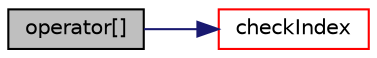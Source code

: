 digraph "operator[]"
{
  bgcolor="transparent";
  edge [fontname="Helvetica",fontsize="10",labelfontname="Helvetica",labelfontsize="10"];
  node [fontname="Helvetica",fontsize="10",shape=record];
  rankdir="LR";
  Node1 [label="operator[]",height=0.2,width=0.4,color="black", fillcolor="grey75", style="filled", fontcolor="black"];
  Node1 -> Node2 [color="midnightblue",fontsize="10",style="solid",fontname="Helvetica"];
  Node2 [label="checkIndex",height=0.2,width=0.4,color="red",URL="$a02831.html#a3af76a0ec4622f6c85bb6b5e4c17bac8",tooltip="Check index i is within valid range (0 ... size-1). "];
}
